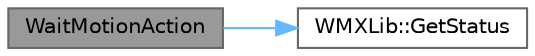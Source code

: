 digraph "WaitMotionAction"
{
 // LATEX_PDF_SIZE
  bgcolor="transparent";
  edge [fontname=Helvetica,fontsize=10,labelfontname=Helvetica,labelfontsize=10];
  node [fontname=Helvetica,fontsize=10,shape=box,height=0.2,width=0.4];
  rankdir="LR";
  Node1 [id="Node000001",label="WaitMotionAction",height=0.2,width=0.4,color="gray40", fillcolor="grey60", style="filled", fontcolor="black",tooltip="현재 모션 액션의 완료를 대기합니다."];
  Node1 -> Node2 [id="edge1_Node000001_Node000002",color="steelblue1",style="solid",tooltip=" "];
  Node2 [id="Node000002",label="WMXLib::GetStatus",height=0.2,width=0.4,color="grey40", fillcolor="white", style="filled",URL="$a00169.html#a5c9365f75b6888775704a51cc39a0959",tooltip="현재 WMX 상태를 반환합니다."];
}
